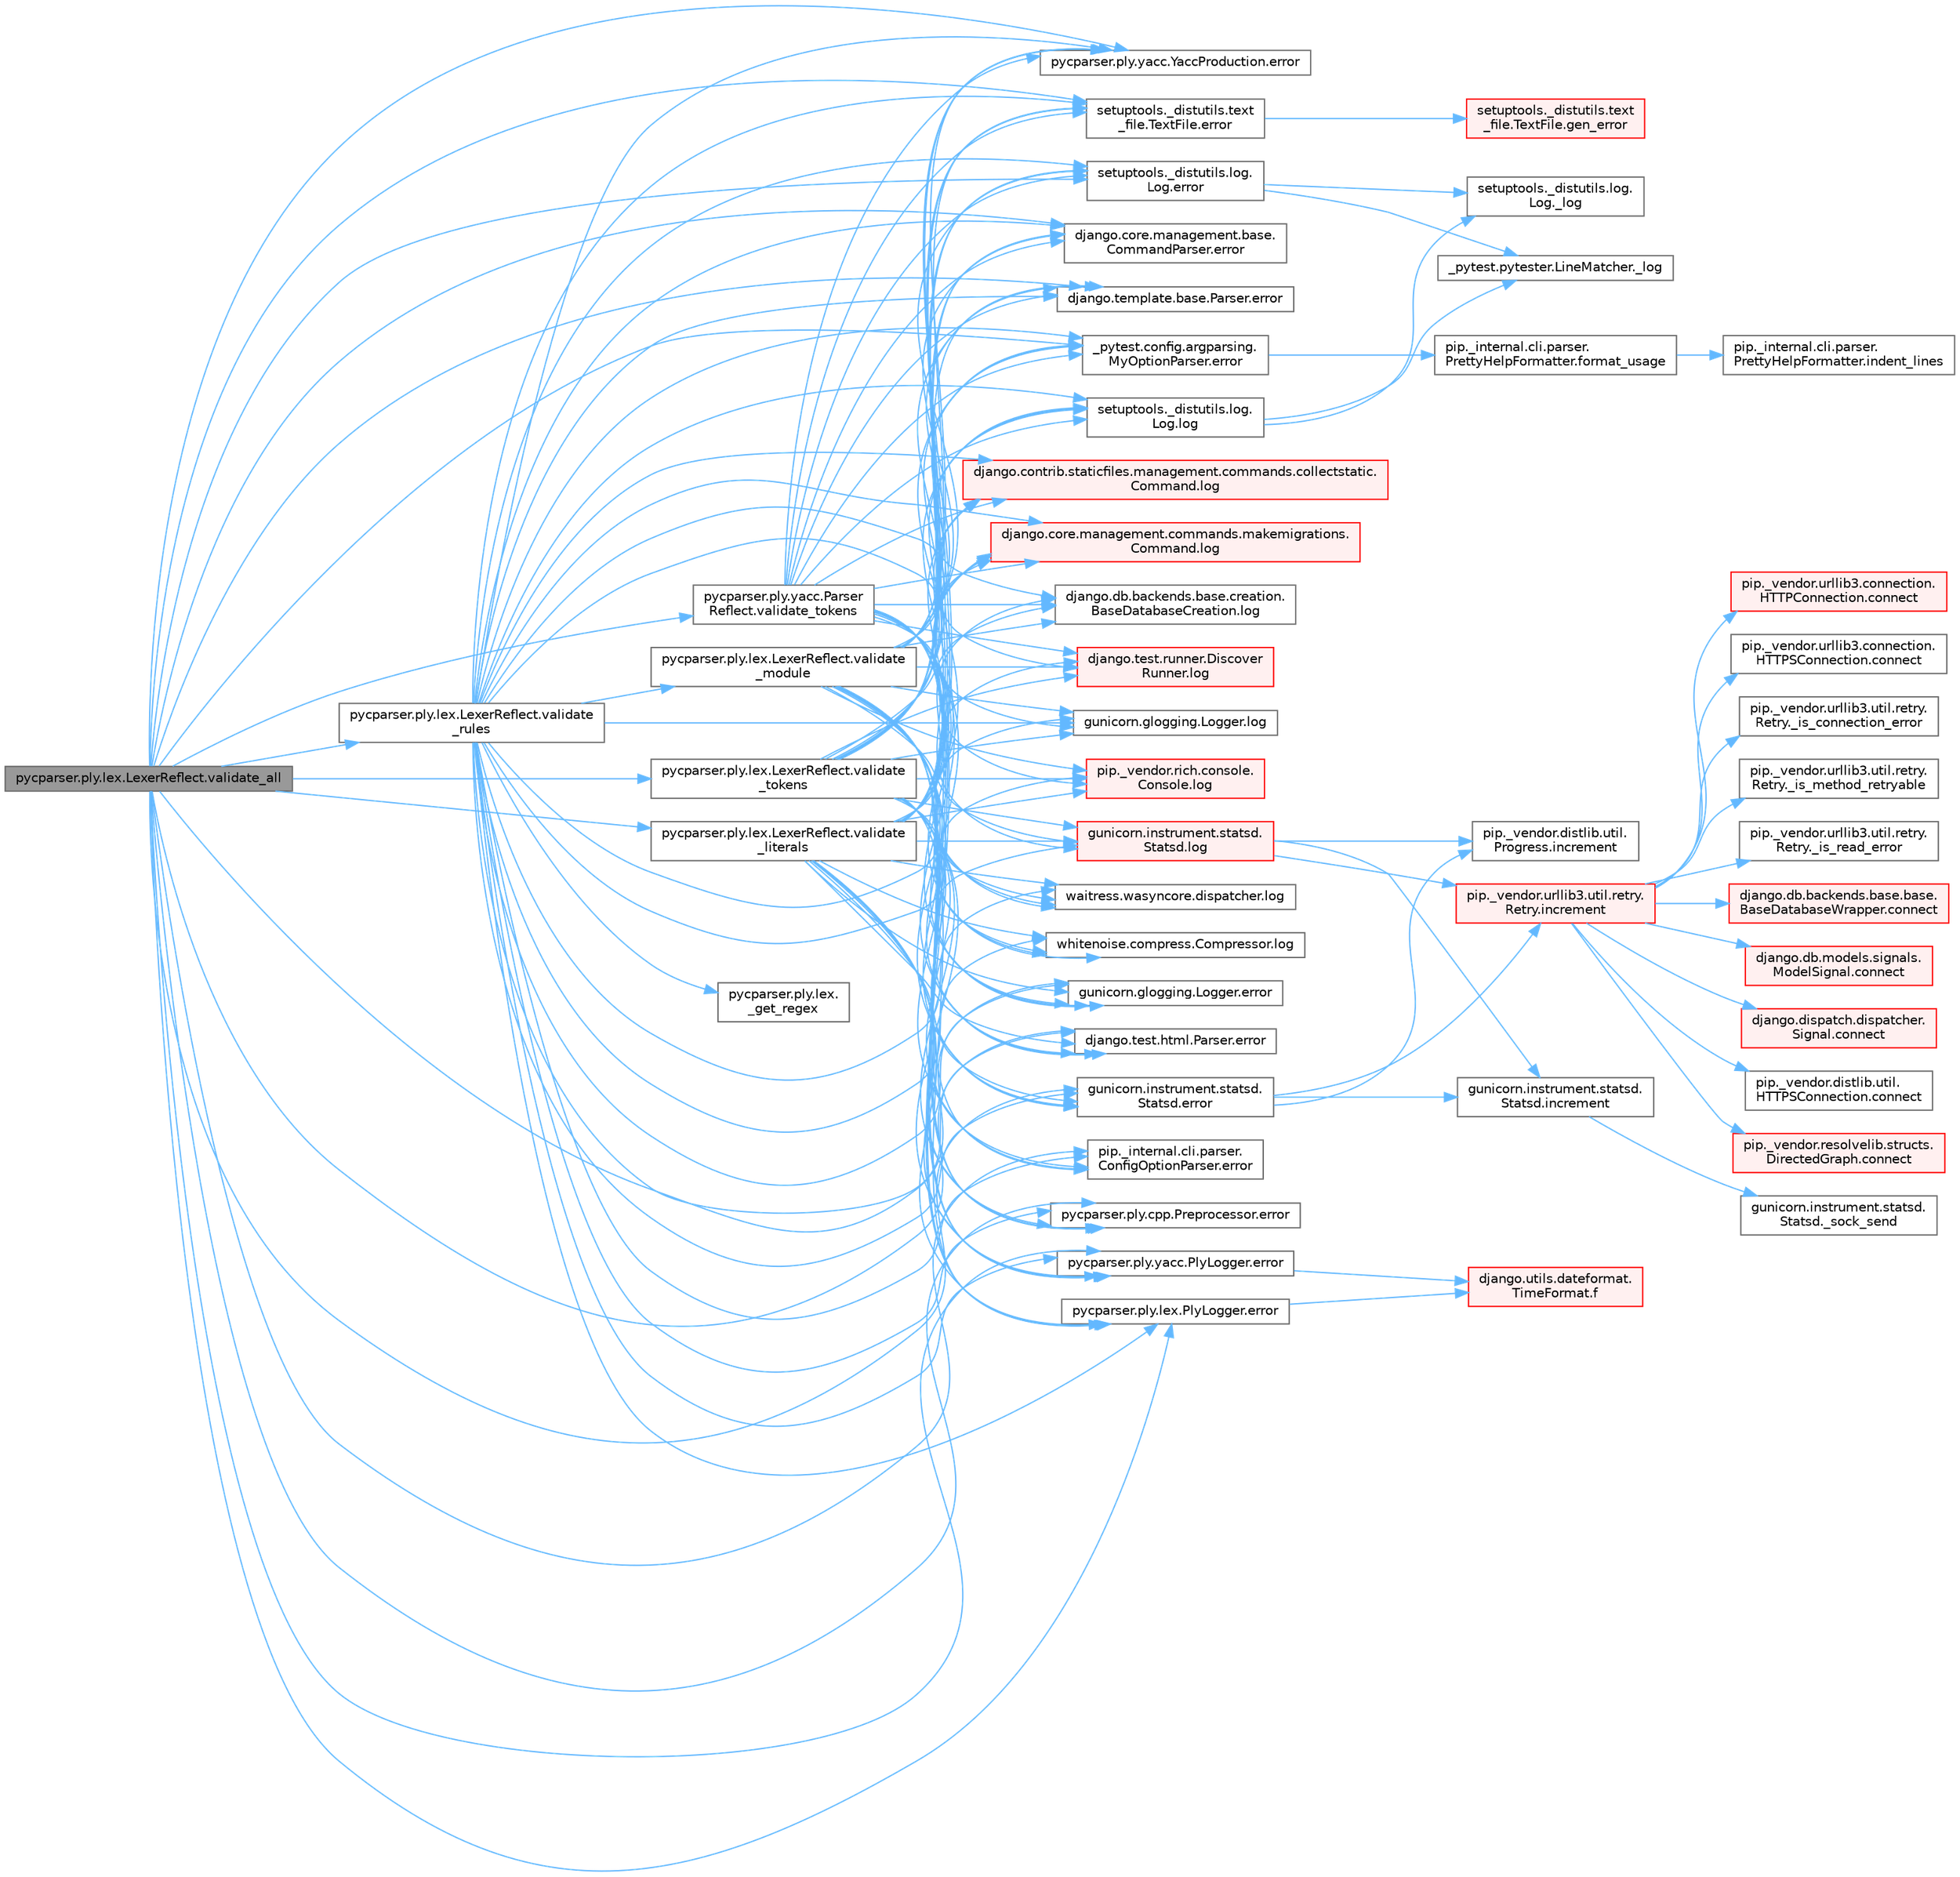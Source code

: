 digraph "pycparser.ply.lex.LexerReflect.validate_all"
{
 // LATEX_PDF_SIZE
  bgcolor="transparent";
  edge [fontname=Helvetica,fontsize=10,labelfontname=Helvetica,labelfontsize=10];
  node [fontname=Helvetica,fontsize=10,shape=box,height=0.2,width=0.4];
  rankdir="LR";
  Node1 [id="Node000001",label="pycparser.ply.lex.LexerReflect.validate_all",height=0.2,width=0.4,color="gray40", fillcolor="grey60", style="filled", fontcolor="black",tooltip=" "];
  Node1 -> Node2 [id="edge1_Node000001_Node000002",color="steelblue1",style="solid",tooltip=" "];
  Node2 [id="Node000002",label="_pytest.config.argparsing.\lMyOptionParser.error",height=0.2,width=0.4,color="grey40", fillcolor="white", style="filled",URL="$class__pytest_1_1config_1_1argparsing_1_1_my_option_parser.html#afa605e3b10b021d3192df596a2af55e4",tooltip=" "];
  Node2 -> Node3 [id="edge2_Node000002_Node000003",color="steelblue1",style="solid",tooltip=" "];
  Node3 [id="Node000003",label="pip._internal.cli.parser.\lPrettyHelpFormatter.format_usage",height=0.2,width=0.4,color="grey40", fillcolor="white", style="filled",URL="$classpip_1_1__internal_1_1cli_1_1parser_1_1_pretty_help_formatter.html#af51742b7ae0565bf16937b783af62fb1",tooltip=" "];
  Node3 -> Node4 [id="edge3_Node000003_Node000004",color="steelblue1",style="solid",tooltip=" "];
  Node4 [id="Node000004",label="pip._internal.cli.parser.\lPrettyHelpFormatter.indent_lines",height=0.2,width=0.4,color="grey40", fillcolor="white", style="filled",URL="$classpip_1_1__internal_1_1cli_1_1parser_1_1_pretty_help_formatter.html#aff7c640d960887731811a57f930f99b9",tooltip=" "];
  Node1 -> Node5 [id="edge4_Node000001_Node000005",color="steelblue1",style="solid",tooltip=" "];
  Node5 [id="Node000005",label="django.core.management.base.\lCommandParser.error",height=0.2,width=0.4,color="grey40", fillcolor="white", style="filled",URL="$classdjango_1_1core_1_1management_1_1base_1_1_command_parser.html#a8f60524680d1e5c70de7800e59578073",tooltip=" "];
  Node1 -> Node6 [id="edge5_Node000001_Node000006",color="steelblue1",style="solid",tooltip=" "];
  Node6 [id="Node000006",label="django.template.base.Parser.error",height=0.2,width=0.4,color="grey40", fillcolor="white", style="filled",URL="$classdjango_1_1template_1_1base_1_1_parser.html#ad75d5d46d6b8210f6e4dbab08ed53012",tooltip=" "];
  Node1 -> Node7 [id="edge6_Node000001_Node000007",color="steelblue1",style="solid",tooltip=" "];
  Node7 [id="Node000007",label="django.test.html.Parser.error",height=0.2,width=0.4,color="grey40", fillcolor="white", style="filled",URL="$classdjango_1_1test_1_1html_1_1_parser.html#a458164a9296ceed891d67f5fca97ac67",tooltip=" "];
  Node1 -> Node8 [id="edge7_Node000001_Node000008",color="steelblue1",style="solid",tooltip=" "];
  Node8 [id="Node000008",label="gunicorn.glogging.Logger.error",height=0.2,width=0.4,color="grey40", fillcolor="white", style="filled",URL="$classgunicorn_1_1glogging_1_1_logger.html#aeecb84dbc46a550d08e0ae8618d8b72c",tooltip=" "];
  Node1 -> Node9 [id="edge8_Node000001_Node000009",color="steelblue1",style="solid",tooltip=" "];
  Node9 [id="Node000009",label="gunicorn.instrument.statsd.\lStatsd.error",height=0.2,width=0.4,color="grey40", fillcolor="white", style="filled",URL="$classgunicorn_1_1instrument_1_1statsd_1_1_statsd.html#a00ca379c910e5842719e48e617504c12",tooltip=" "];
  Node9 -> Node10 [id="edge9_Node000009_Node000010",color="steelblue1",style="solid",tooltip=" "];
  Node10 [id="Node000010",label="gunicorn.instrument.statsd.\lStatsd.increment",height=0.2,width=0.4,color="grey40", fillcolor="white", style="filled",URL="$classgunicorn_1_1instrument_1_1statsd_1_1_statsd.html#a5527687726a051a5182ee13a842b08fd",tooltip=" "];
  Node10 -> Node11 [id="edge10_Node000010_Node000011",color="steelblue1",style="solid",tooltip=" "];
  Node11 [id="Node000011",label="gunicorn.instrument.statsd.\lStatsd._sock_send",height=0.2,width=0.4,color="grey40", fillcolor="white", style="filled",URL="$classgunicorn_1_1instrument_1_1statsd_1_1_statsd.html#a7a4a1b56ea564914ea1ca82d1004b779",tooltip=" "];
  Node9 -> Node12 [id="edge11_Node000009_Node000012",color="steelblue1",style="solid",tooltip=" "];
  Node12 [id="Node000012",label="pip._vendor.distlib.util.\lProgress.increment",height=0.2,width=0.4,color="grey40", fillcolor="white", style="filled",URL="$classpip_1_1__vendor_1_1distlib_1_1util_1_1_progress.html#a197ffd4ac8a74898742a6cde5b4c5466",tooltip=" "];
  Node9 -> Node13 [id="edge12_Node000009_Node000013",color="steelblue1",style="solid",tooltip=" "];
  Node13 [id="Node000013",label="pip._vendor.urllib3.util.retry.\lRetry.increment",height=0.2,width=0.4,color="red", fillcolor="#FFF0F0", style="filled",URL="$classpip_1_1__vendor_1_1urllib3_1_1util_1_1retry_1_1_retry.html#a88dd993ccb2ef4b2bfa9ad0571374b12",tooltip=" "];
  Node13 -> Node14 [id="edge13_Node000013_Node000014",color="steelblue1",style="solid",tooltip=" "];
  Node14 [id="Node000014",label="pip._vendor.urllib3.util.retry.\lRetry._is_connection_error",height=0.2,width=0.4,color="grey40", fillcolor="white", style="filled",URL="$classpip_1_1__vendor_1_1urllib3_1_1util_1_1retry_1_1_retry.html#af9157a0cb7ff9ff1545c47689060cae3",tooltip=" "];
  Node13 -> Node15 [id="edge14_Node000013_Node000015",color="steelblue1",style="solid",tooltip=" "];
  Node15 [id="Node000015",label="pip._vendor.urllib3.util.retry.\lRetry._is_method_retryable",height=0.2,width=0.4,color="grey40", fillcolor="white", style="filled",URL="$classpip_1_1__vendor_1_1urllib3_1_1util_1_1retry_1_1_retry.html#a193e812f031d711640062670168b06d6",tooltip=" "];
  Node13 -> Node16 [id="edge15_Node000013_Node000016",color="steelblue1",style="solid",tooltip=" "];
  Node16 [id="Node000016",label="pip._vendor.urllib3.util.retry.\lRetry._is_read_error",height=0.2,width=0.4,color="grey40", fillcolor="white", style="filled",URL="$classpip_1_1__vendor_1_1urllib3_1_1util_1_1retry_1_1_retry.html#a605705facbf670c41a7291387eb9d441",tooltip=" "];
  Node13 -> Node17 [id="edge16_Node000013_Node000017",color="steelblue1",style="solid",tooltip=" "];
  Node17 [id="Node000017",label="django.db.backends.base.base.\lBaseDatabaseWrapper.connect",height=0.2,width=0.4,color="red", fillcolor="#FFF0F0", style="filled",URL="$classdjango_1_1db_1_1backends_1_1base_1_1base_1_1_base_database_wrapper.html#a7b64171260c3bf790ed1f563fe48ec35",tooltip=" "];
  Node13 -> Node4482 [id="edge17_Node000013_Node004482",color="steelblue1",style="solid",tooltip=" "];
  Node4482 [id="Node004482",label="django.db.models.signals.\lModelSignal.connect",height=0.2,width=0.4,color="red", fillcolor="#FFF0F0", style="filled",URL="$classdjango_1_1db_1_1models_1_1signals_1_1_model_signal.html#a9f30fd9b11c3da129cef5ed15df81e6e",tooltip=" "];
  Node13 -> Node4484 [id="edge18_Node000013_Node004484",color="steelblue1",style="solid",tooltip=" "];
  Node4484 [id="Node004484",label="django.dispatch.dispatcher.\lSignal.connect",height=0.2,width=0.4,color="red", fillcolor="#FFF0F0", style="filled",URL="$classdjango_1_1dispatch_1_1dispatcher_1_1_signal.html#ad0c09a102ff82630078b9fd5af4e0d0d",tooltip=" "];
  Node13 -> Node4485 [id="edge19_Node000013_Node004485",color="steelblue1",style="solid",tooltip=" "];
  Node4485 [id="Node004485",label="pip._vendor.distlib.util.\lHTTPSConnection.connect",height=0.2,width=0.4,color="grey40", fillcolor="white", style="filled",URL="$classpip_1_1__vendor_1_1distlib_1_1util_1_1_h_t_t_p_s_connection.html#a1f7ef8f789419a2afad1cc5117d95bc6",tooltip=" "];
  Node13 -> Node4486 [id="edge20_Node000013_Node004486",color="steelblue1",style="solid",tooltip=" "];
  Node4486 [id="Node004486",label="pip._vendor.resolvelib.structs.\lDirectedGraph.connect",height=0.2,width=0.4,color="red", fillcolor="#FFF0F0", style="filled",URL="$classpip_1_1__vendor_1_1resolvelib_1_1structs_1_1_directed_graph.html#a1eb430d00f36fac07a490c7779d31575",tooltip=" "];
  Node13 -> Node4487 [id="edge21_Node000013_Node004487",color="steelblue1",style="solid",tooltip=" "];
  Node4487 [id="Node004487",label="pip._vendor.urllib3.connection.\lHTTPConnection.connect",height=0.2,width=0.4,color="red", fillcolor="#FFF0F0", style="filled",URL="$classpip_1_1__vendor_1_1urllib3_1_1connection_1_1_h_t_t_p_connection.html#afbfafe5a6942dc8e02a727a6f5eb2244",tooltip=" "];
  Node13 -> Node4490 [id="edge22_Node000013_Node004490",color="steelblue1",style="solid",tooltip=" "];
  Node4490 [id="Node004490",label="pip._vendor.urllib3.connection.\lHTTPSConnection.connect",height=0.2,width=0.4,color="grey40", fillcolor="white", style="filled",URL="$classpip_1_1__vendor_1_1urllib3_1_1connection_1_1_h_t_t_p_s_connection.html#a4dad4b6496c3f029196c78b991f57c03",tooltip=" "];
  Node1 -> Node3134 [id="edge23_Node000001_Node003134",color="steelblue1",style="solid",tooltip=" "];
  Node3134 [id="Node003134",label="pip._internal.cli.parser.\lConfigOptionParser.error",height=0.2,width=0.4,color="grey40", fillcolor="white", style="filled",URL="$classpip_1_1__internal_1_1cli_1_1parser_1_1_config_option_parser.html#a7f476706a72ac9c0f9862fff54f800b6",tooltip=" "];
  Node1 -> Node3135 [id="edge24_Node000001_Node003135",color="steelblue1",style="solid",tooltip=" "];
  Node3135 [id="Node003135",label="pycparser.ply.cpp.Preprocessor.error",height=0.2,width=0.4,color="grey40", fillcolor="white", style="filled",URL="$classpycparser_1_1ply_1_1cpp_1_1_preprocessor.html#a7e1ac62be845481431f1eba28c7c4dff",tooltip=" "];
  Node1 -> Node3136 [id="edge25_Node000001_Node003136",color="steelblue1",style="solid",tooltip=" "];
  Node3136 [id="Node003136",label="pycparser.ply.lex.PlyLogger.error",height=0.2,width=0.4,color="grey40", fillcolor="white", style="filled",URL="$classpycparser_1_1ply_1_1lex_1_1_ply_logger.html#acd6be9709e7b404943ae36e163141b25",tooltip=" "];
  Node3136 -> Node3137 [id="edge26_Node003136_Node003137",color="steelblue1",style="solid",tooltip=" "];
  Node3137 [id="Node003137",label="django.utils.dateformat.\lTimeFormat.f",height=0.2,width=0.4,color="red", fillcolor="#FFF0F0", style="filled",URL="$classdjango_1_1utils_1_1dateformat_1_1_time_format.html#a917dbc4f3103e5d9dd416fce475b48a8",tooltip=" "];
  Node1 -> Node3138 [id="edge27_Node000001_Node003138",color="steelblue1",style="solid",tooltip=" "];
  Node3138 [id="Node003138",label="pycparser.ply.yacc.PlyLogger.error",height=0.2,width=0.4,color="grey40", fillcolor="white", style="filled",URL="$classpycparser_1_1ply_1_1yacc_1_1_ply_logger.html#af6aeffc66660a97dae0fbedefc30be02",tooltip=" "];
  Node3138 -> Node3137 [id="edge28_Node003138_Node003137",color="steelblue1",style="solid",tooltip=" "];
  Node1 -> Node3139 [id="edge29_Node000001_Node003139",color="steelblue1",style="solid",tooltip=" "];
  Node3139 [id="Node003139",label="pycparser.ply.yacc.YaccProduction.error",height=0.2,width=0.4,color="grey40", fillcolor="white", style="filled",URL="$classpycparser_1_1ply_1_1yacc_1_1_yacc_production.html#afad8b69a6e498ad76e964d1d258fec4b",tooltip=" "];
  Node1 -> Node3140 [id="edge30_Node000001_Node003140",color="steelblue1",style="solid",tooltip=" "];
  Node3140 [id="Node003140",label="setuptools._distutils.log.\lLog.error",height=0.2,width=0.4,color="grey40", fillcolor="white", style="filled",URL="$classsetuptools_1_1__distutils_1_1log_1_1_log.html#a7bd864699d7c02ad3de0c09a76dee94f",tooltip=" "];
  Node3140 -> Node1288 [id="edge31_Node003140_Node001288",color="steelblue1",style="solid",tooltip=" "];
  Node1288 [id="Node001288",label="_pytest.pytester.LineMatcher._log",height=0.2,width=0.4,color="grey40", fillcolor="white", style="filled",URL="$class__pytest_1_1pytester_1_1_line_matcher.html#a8783ff706e976340d529c3c012831254",tooltip=" "];
  Node3140 -> Node1289 [id="edge32_Node003140_Node001289",color="steelblue1",style="solid",tooltip=" "];
  Node1289 [id="Node001289",label="setuptools._distutils.log.\lLog._log",height=0.2,width=0.4,color="grey40", fillcolor="white", style="filled",URL="$classsetuptools_1_1__distutils_1_1log_1_1_log.html#a4a1ffe6fd0ad53057d8ea48b2ca6e471",tooltip=" "];
  Node1 -> Node3141 [id="edge33_Node000001_Node003141",color="steelblue1",style="solid",tooltip=" "];
  Node3141 [id="Node003141",label="setuptools._distutils.text\l_file.TextFile.error",height=0.2,width=0.4,color="grey40", fillcolor="white", style="filled",URL="$classsetuptools_1_1__distutils_1_1text__file_1_1_text_file.html#a670e0e2eae86ae71f328552dfcf2f451",tooltip=" "];
  Node3141 -> Node2320 [id="edge34_Node003141_Node002320",color="steelblue1",style="solid",tooltip=" "];
  Node2320 [id="Node002320",label="setuptools._distutils.text\l_file.TextFile.gen_error",height=0.2,width=0.4,color="red", fillcolor="#FFF0F0", style="filled",URL="$classsetuptools_1_1__distutils_1_1text__file_1_1_text_file.html#a9991fa038bd382ef25b2e21b0dcc422d",tooltip=" "];
  Node1 -> Node4526 [id="edge35_Node000001_Node004526",color="steelblue1",style="solid",tooltip=" "];
  Node4526 [id="Node004526",label="pycparser.ply.lex.LexerReflect.validate\l_literals",height=0.2,width=0.4,color="grey40", fillcolor="white", style="filled",URL="$classpycparser_1_1ply_1_1lex_1_1_lexer_reflect.html#a7797d2874e80da683e656d5ba97f4a11",tooltip=" "];
  Node4526 -> Node2 [id="edge36_Node004526_Node000002",color="steelblue1",style="solid",tooltip=" "];
  Node4526 -> Node5 [id="edge37_Node004526_Node000005",color="steelblue1",style="solid",tooltip=" "];
  Node4526 -> Node6 [id="edge38_Node004526_Node000006",color="steelblue1",style="solid",tooltip=" "];
  Node4526 -> Node7 [id="edge39_Node004526_Node000007",color="steelblue1",style="solid",tooltip=" "];
  Node4526 -> Node8 [id="edge40_Node004526_Node000008",color="steelblue1",style="solid",tooltip=" "];
  Node4526 -> Node9 [id="edge41_Node004526_Node000009",color="steelblue1",style="solid",tooltip=" "];
  Node4526 -> Node3134 [id="edge42_Node004526_Node003134",color="steelblue1",style="solid",tooltip=" "];
  Node4526 -> Node3135 [id="edge43_Node004526_Node003135",color="steelblue1",style="solid",tooltip=" "];
  Node4526 -> Node3136 [id="edge44_Node004526_Node003136",color="steelblue1",style="solid",tooltip=" "];
  Node4526 -> Node3138 [id="edge45_Node004526_Node003138",color="steelblue1",style="solid",tooltip=" "];
  Node4526 -> Node3139 [id="edge46_Node004526_Node003139",color="steelblue1",style="solid",tooltip=" "];
  Node4526 -> Node3140 [id="edge47_Node004526_Node003140",color="steelblue1",style="solid",tooltip=" "];
  Node4526 -> Node3141 [id="edge48_Node004526_Node003141",color="steelblue1",style="solid",tooltip=" "];
  Node4526 -> Node1118 [id="edge49_Node004526_Node001118",color="steelblue1",style="solid",tooltip=" "];
  Node1118 [id="Node001118",label="django.contrib.staticfiles.management.commands.collectstatic.\lCommand.log",height=0.2,width=0.4,color="red", fillcolor="#FFF0F0", style="filled",URL="$classdjango_1_1contrib_1_1staticfiles_1_1management_1_1commands_1_1collectstatic_1_1_command.html#a0e93191b90ee0993e3286343d0b2de0e",tooltip=" "];
  Node4526 -> Node1120 [id="edge50_Node004526_Node001120",color="steelblue1",style="solid",tooltip=" "];
  Node1120 [id="Node001120",label="django.core.management.commands.makemigrations.\lCommand.log",height=0.2,width=0.4,color="red", fillcolor="#FFF0F0", style="filled",URL="$classdjango_1_1core_1_1management_1_1commands_1_1makemigrations_1_1_command.html#a0409d121552878a7416460dba8274880",tooltip=" "];
  Node4526 -> Node1122 [id="edge51_Node004526_Node001122",color="steelblue1",style="solid",tooltip=" "];
  Node1122 [id="Node001122",label="django.db.backends.base.creation.\lBaseDatabaseCreation.log",height=0.2,width=0.4,color="grey40", fillcolor="white", style="filled",URL="$classdjango_1_1db_1_1backends_1_1base_1_1creation_1_1_base_database_creation.html#ac297ec931db5ec68c271ec0d91be7183",tooltip=" "];
  Node4526 -> Node1123 [id="edge52_Node004526_Node001123",color="steelblue1",style="solid",tooltip=" "];
  Node1123 [id="Node001123",label="django.test.runner.Discover\lRunner.log",height=0.2,width=0.4,color="red", fillcolor="#FFF0F0", style="filled",URL="$classdjango_1_1test_1_1runner_1_1_discover_runner.html#af5ad8e2895b3f0c5e0a6d7113199d641",tooltip=" "];
  Node4526 -> Node1124 [id="edge53_Node004526_Node001124",color="steelblue1",style="solid",tooltip=" "];
  Node1124 [id="Node001124",label="gunicorn.glogging.Logger.log",height=0.2,width=0.4,color="grey40", fillcolor="white", style="filled",URL="$classgunicorn_1_1glogging_1_1_logger.html#ad6941dede526094643dd02c53c3449b0",tooltip=" "];
  Node4526 -> Node1125 [id="edge54_Node004526_Node001125",color="steelblue1",style="solid",tooltip=" "];
  Node1125 [id="Node001125",label="gunicorn.instrument.statsd.\lStatsd.log",height=0.2,width=0.4,color="red", fillcolor="#FFF0F0", style="filled",URL="$classgunicorn_1_1instrument_1_1statsd_1_1_statsd.html#ab99145cf0b7c66dbcebcbdcbd44b4953",tooltip=" "];
  Node1125 -> Node10 [id="edge55_Node001125_Node000010",color="steelblue1",style="solid",tooltip=" "];
  Node1125 -> Node12 [id="edge56_Node001125_Node000012",color="steelblue1",style="solid",tooltip=" "];
  Node1125 -> Node13 [id="edge57_Node001125_Node000013",color="steelblue1",style="solid",tooltip=" "];
  Node4526 -> Node1128 [id="edge58_Node004526_Node001128",color="steelblue1",style="solid",tooltip=" "];
  Node1128 [id="Node001128",label="pip._vendor.rich.console.\lConsole.log",height=0.2,width=0.4,color="red", fillcolor="#FFF0F0", style="filled",URL="$classpip_1_1__vendor_1_1rich_1_1console_1_1_console.html#af9c77e39f9413fc2b134c60cfa23b0f1",tooltip=" "];
  Node4526 -> Node1287 [id="edge59_Node004526_Node001287",color="steelblue1",style="solid",tooltip=" "];
  Node1287 [id="Node001287",label="setuptools._distutils.log.\lLog.log",height=0.2,width=0.4,color="grey40", fillcolor="white", style="filled",URL="$classsetuptools_1_1__distutils_1_1log_1_1_log.html#af651bf90098b3f6c9f3913b91f0eda70",tooltip=" "];
  Node1287 -> Node1288 [id="edge60_Node001287_Node001288",color="steelblue1",style="solid",tooltip=" "];
  Node1287 -> Node1289 [id="edge61_Node001287_Node001289",color="steelblue1",style="solid",tooltip=" "];
  Node4526 -> Node1290 [id="edge62_Node004526_Node001290",color="steelblue1",style="solid",tooltip=" "];
  Node1290 [id="Node001290",label="waitress.wasyncore.dispatcher.log",height=0.2,width=0.4,color="grey40", fillcolor="white", style="filled",URL="$classwaitress_1_1wasyncore_1_1dispatcher.html#ab4786338f40a0cf9e9df45b57d4c0a63",tooltip=" "];
  Node4526 -> Node1291 [id="edge63_Node004526_Node001291",color="steelblue1",style="solid",tooltip=" "];
  Node1291 [id="Node001291",label="whitenoise.compress.Compressor.log",height=0.2,width=0.4,color="grey40", fillcolor="white", style="filled",URL="$classwhitenoise_1_1compress_1_1_compressor.html#aa70a9f98a4387e4d394529c17cdbee27",tooltip=" "];
  Node1 -> Node4527 [id="edge64_Node000001_Node004527",color="steelblue1",style="solid",tooltip=" "];
  Node4527 [id="Node004527",label="pycparser.ply.lex.LexerReflect.validate\l_rules",height=0.2,width=0.4,color="grey40", fillcolor="white", style="filled",URL="$classpycparser_1_1ply_1_1lex_1_1_lexer_reflect.html#a16c717b08e8dfb81b432995308be295a",tooltip=" "];
  Node4527 -> Node4528 [id="edge65_Node004527_Node004528",color="steelblue1",style="solid",tooltip=" "];
  Node4528 [id="Node004528",label="pycparser.ply.lex.\l_get_regex",height=0.2,width=0.4,color="grey40", fillcolor="white", style="filled",URL="$namespacepycparser_1_1ply_1_1lex.html#a4308fa96da31b98b246008536df75aeb",tooltip=" "];
  Node4527 -> Node2 [id="edge66_Node004527_Node000002",color="steelblue1",style="solid",tooltip=" "];
  Node4527 -> Node5 [id="edge67_Node004527_Node000005",color="steelblue1",style="solid",tooltip=" "];
  Node4527 -> Node6 [id="edge68_Node004527_Node000006",color="steelblue1",style="solid",tooltip=" "];
  Node4527 -> Node7 [id="edge69_Node004527_Node000007",color="steelblue1",style="solid",tooltip=" "];
  Node4527 -> Node8 [id="edge70_Node004527_Node000008",color="steelblue1",style="solid",tooltip=" "];
  Node4527 -> Node9 [id="edge71_Node004527_Node000009",color="steelblue1",style="solid",tooltip=" "];
  Node4527 -> Node3134 [id="edge72_Node004527_Node003134",color="steelblue1",style="solid",tooltip=" "];
  Node4527 -> Node3135 [id="edge73_Node004527_Node003135",color="steelblue1",style="solid",tooltip=" "];
  Node4527 -> Node3136 [id="edge74_Node004527_Node003136",color="steelblue1",style="solid",tooltip=" "];
  Node4527 -> Node3138 [id="edge75_Node004527_Node003138",color="steelblue1",style="solid",tooltip=" "];
  Node4527 -> Node3139 [id="edge76_Node004527_Node003139",color="steelblue1",style="solid",tooltip=" "];
  Node4527 -> Node3140 [id="edge77_Node004527_Node003140",color="steelblue1",style="solid",tooltip=" "];
  Node4527 -> Node3141 [id="edge78_Node004527_Node003141",color="steelblue1",style="solid",tooltip=" "];
  Node4527 -> Node1118 [id="edge79_Node004527_Node001118",color="steelblue1",style="solid",tooltip=" "];
  Node4527 -> Node1120 [id="edge80_Node004527_Node001120",color="steelblue1",style="solid",tooltip=" "];
  Node4527 -> Node1122 [id="edge81_Node004527_Node001122",color="steelblue1",style="solid",tooltip=" "];
  Node4527 -> Node1123 [id="edge82_Node004527_Node001123",color="steelblue1",style="solid",tooltip=" "];
  Node4527 -> Node1124 [id="edge83_Node004527_Node001124",color="steelblue1",style="solid",tooltip=" "];
  Node4527 -> Node1125 [id="edge84_Node004527_Node001125",color="steelblue1",style="solid",tooltip=" "];
  Node4527 -> Node1128 [id="edge85_Node004527_Node001128",color="steelblue1",style="solid",tooltip=" "];
  Node4527 -> Node1287 [id="edge86_Node004527_Node001287",color="steelblue1",style="solid",tooltip=" "];
  Node4527 -> Node1290 [id="edge87_Node004527_Node001290",color="steelblue1",style="solid",tooltip=" "];
  Node4527 -> Node1291 [id="edge88_Node004527_Node001291",color="steelblue1",style="solid",tooltip=" "];
  Node4527 -> Node4529 [id="edge89_Node004527_Node004529",color="steelblue1",style="solid",tooltip=" "];
  Node4529 [id="Node004529",label="pycparser.ply.lex.LexerReflect.validate\l_module",height=0.2,width=0.4,color="grey40", fillcolor="white", style="filled",URL="$classpycparser_1_1ply_1_1lex_1_1_lexer_reflect.html#ac4c78bbfe7d389bff02bd7fb7222d4f9",tooltip=" "];
  Node4529 -> Node2 [id="edge90_Node004529_Node000002",color="steelblue1",style="solid",tooltip=" "];
  Node4529 -> Node5 [id="edge91_Node004529_Node000005",color="steelblue1",style="solid",tooltip=" "];
  Node4529 -> Node6 [id="edge92_Node004529_Node000006",color="steelblue1",style="solid",tooltip=" "];
  Node4529 -> Node7 [id="edge93_Node004529_Node000007",color="steelblue1",style="solid",tooltip=" "];
  Node4529 -> Node8 [id="edge94_Node004529_Node000008",color="steelblue1",style="solid",tooltip=" "];
  Node4529 -> Node9 [id="edge95_Node004529_Node000009",color="steelblue1",style="solid",tooltip=" "];
  Node4529 -> Node3134 [id="edge96_Node004529_Node003134",color="steelblue1",style="solid",tooltip=" "];
  Node4529 -> Node3135 [id="edge97_Node004529_Node003135",color="steelblue1",style="solid",tooltip=" "];
  Node4529 -> Node3136 [id="edge98_Node004529_Node003136",color="steelblue1",style="solid",tooltip=" "];
  Node4529 -> Node3138 [id="edge99_Node004529_Node003138",color="steelblue1",style="solid",tooltip=" "];
  Node4529 -> Node3139 [id="edge100_Node004529_Node003139",color="steelblue1",style="solid",tooltip=" "];
  Node4529 -> Node3140 [id="edge101_Node004529_Node003140",color="steelblue1",style="solid",tooltip=" "];
  Node4529 -> Node3141 [id="edge102_Node004529_Node003141",color="steelblue1",style="solid",tooltip=" "];
  Node4529 -> Node1118 [id="edge103_Node004529_Node001118",color="steelblue1",style="solid",tooltip=" "];
  Node4529 -> Node1120 [id="edge104_Node004529_Node001120",color="steelblue1",style="solid",tooltip=" "];
  Node4529 -> Node1122 [id="edge105_Node004529_Node001122",color="steelblue1",style="solid",tooltip=" "];
  Node4529 -> Node1123 [id="edge106_Node004529_Node001123",color="steelblue1",style="solid",tooltip=" "];
  Node4529 -> Node1124 [id="edge107_Node004529_Node001124",color="steelblue1",style="solid",tooltip=" "];
  Node4529 -> Node1125 [id="edge108_Node004529_Node001125",color="steelblue1",style="solid",tooltip=" "];
  Node4529 -> Node1128 [id="edge109_Node004529_Node001128",color="steelblue1",style="solid",tooltip=" "];
  Node4529 -> Node1287 [id="edge110_Node004529_Node001287",color="steelblue1",style="solid",tooltip=" "];
  Node4529 -> Node1290 [id="edge111_Node004529_Node001290",color="steelblue1",style="solid",tooltip=" "];
  Node4529 -> Node1291 [id="edge112_Node004529_Node001291",color="steelblue1",style="solid",tooltip=" "];
  Node1 -> Node4530 [id="edge113_Node000001_Node004530",color="steelblue1",style="solid",tooltip=" "];
  Node4530 [id="Node004530",label="pycparser.ply.lex.LexerReflect.validate\l_tokens",height=0.2,width=0.4,color="grey40", fillcolor="white", style="filled",URL="$classpycparser_1_1ply_1_1lex_1_1_lexer_reflect.html#a4bdc9e539877f748edefcd978105615b",tooltip=" "];
  Node4530 -> Node2 [id="edge114_Node004530_Node000002",color="steelblue1",style="solid",tooltip=" "];
  Node4530 -> Node5 [id="edge115_Node004530_Node000005",color="steelblue1",style="solid",tooltip=" "];
  Node4530 -> Node6 [id="edge116_Node004530_Node000006",color="steelblue1",style="solid",tooltip=" "];
  Node4530 -> Node7 [id="edge117_Node004530_Node000007",color="steelblue1",style="solid",tooltip=" "];
  Node4530 -> Node8 [id="edge118_Node004530_Node000008",color="steelblue1",style="solid",tooltip=" "];
  Node4530 -> Node9 [id="edge119_Node004530_Node000009",color="steelblue1",style="solid",tooltip=" "];
  Node4530 -> Node3134 [id="edge120_Node004530_Node003134",color="steelblue1",style="solid",tooltip=" "];
  Node4530 -> Node3135 [id="edge121_Node004530_Node003135",color="steelblue1",style="solid",tooltip=" "];
  Node4530 -> Node3136 [id="edge122_Node004530_Node003136",color="steelblue1",style="solid",tooltip=" "];
  Node4530 -> Node3138 [id="edge123_Node004530_Node003138",color="steelblue1",style="solid",tooltip=" "];
  Node4530 -> Node3139 [id="edge124_Node004530_Node003139",color="steelblue1",style="solid",tooltip=" "];
  Node4530 -> Node3140 [id="edge125_Node004530_Node003140",color="steelblue1",style="solid",tooltip=" "];
  Node4530 -> Node3141 [id="edge126_Node004530_Node003141",color="steelblue1",style="solid",tooltip=" "];
  Node4530 -> Node1118 [id="edge127_Node004530_Node001118",color="steelblue1",style="solid",tooltip=" "];
  Node4530 -> Node1120 [id="edge128_Node004530_Node001120",color="steelblue1",style="solid",tooltip=" "];
  Node4530 -> Node1122 [id="edge129_Node004530_Node001122",color="steelblue1",style="solid",tooltip=" "];
  Node4530 -> Node1123 [id="edge130_Node004530_Node001123",color="steelblue1",style="solid",tooltip=" "];
  Node4530 -> Node1124 [id="edge131_Node004530_Node001124",color="steelblue1",style="solid",tooltip=" "];
  Node4530 -> Node1125 [id="edge132_Node004530_Node001125",color="steelblue1",style="solid",tooltip=" "];
  Node4530 -> Node1128 [id="edge133_Node004530_Node001128",color="steelblue1",style="solid",tooltip=" "];
  Node4530 -> Node1287 [id="edge134_Node004530_Node001287",color="steelblue1",style="solid",tooltip=" "];
  Node4530 -> Node1290 [id="edge135_Node004530_Node001290",color="steelblue1",style="solid",tooltip=" "];
  Node4530 -> Node1291 [id="edge136_Node004530_Node001291",color="steelblue1",style="solid",tooltip=" "];
  Node1 -> Node4531 [id="edge137_Node000001_Node004531",color="steelblue1",style="solid",tooltip=" "];
  Node4531 [id="Node004531",label="pycparser.ply.yacc.Parser\lReflect.validate_tokens",height=0.2,width=0.4,color="grey40", fillcolor="white", style="filled",URL="$classpycparser_1_1ply_1_1yacc_1_1_parser_reflect.html#a8fc22ab3debc6125e0b5cd26910f94f4",tooltip=" "];
  Node4531 -> Node2 [id="edge138_Node004531_Node000002",color="steelblue1",style="solid",tooltip=" "];
  Node4531 -> Node5 [id="edge139_Node004531_Node000005",color="steelblue1",style="solid",tooltip=" "];
  Node4531 -> Node6 [id="edge140_Node004531_Node000006",color="steelblue1",style="solid",tooltip=" "];
  Node4531 -> Node7 [id="edge141_Node004531_Node000007",color="steelblue1",style="solid",tooltip=" "];
  Node4531 -> Node8 [id="edge142_Node004531_Node000008",color="steelblue1",style="solid",tooltip=" "];
  Node4531 -> Node9 [id="edge143_Node004531_Node000009",color="steelblue1",style="solid",tooltip=" "];
  Node4531 -> Node3134 [id="edge144_Node004531_Node003134",color="steelblue1",style="solid",tooltip=" "];
  Node4531 -> Node3135 [id="edge145_Node004531_Node003135",color="steelblue1",style="solid",tooltip=" "];
  Node4531 -> Node3136 [id="edge146_Node004531_Node003136",color="steelblue1",style="solid",tooltip=" "];
  Node4531 -> Node3138 [id="edge147_Node004531_Node003138",color="steelblue1",style="solid",tooltip=" "];
  Node4531 -> Node3139 [id="edge148_Node004531_Node003139",color="steelblue1",style="solid",tooltip=" "];
  Node4531 -> Node3140 [id="edge149_Node004531_Node003140",color="steelblue1",style="solid",tooltip=" "];
  Node4531 -> Node3141 [id="edge150_Node004531_Node003141",color="steelblue1",style="solid",tooltip=" "];
  Node4531 -> Node1118 [id="edge151_Node004531_Node001118",color="steelblue1",style="solid",tooltip=" "];
  Node4531 -> Node1120 [id="edge152_Node004531_Node001120",color="steelblue1",style="solid",tooltip=" "];
  Node4531 -> Node1122 [id="edge153_Node004531_Node001122",color="steelblue1",style="solid",tooltip=" "];
  Node4531 -> Node1123 [id="edge154_Node004531_Node001123",color="steelblue1",style="solid",tooltip=" "];
  Node4531 -> Node1124 [id="edge155_Node004531_Node001124",color="steelblue1",style="solid",tooltip=" "];
  Node4531 -> Node1125 [id="edge156_Node004531_Node001125",color="steelblue1",style="solid",tooltip=" "];
  Node4531 -> Node1128 [id="edge157_Node004531_Node001128",color="steelblue1",style="solid",tooltip=" "];
  Node4531 -> Node1287 [id="edge158_Node004531_Node001287",color="steelblue1",style="solid",tooltip=" "];
  Node4531 -> Node1290 [id="edge159_Node004531_Node001290",color="steelblue1",style="solid",tooltip=" "];
  Node4531 -> Node1291 [id="edge160_Node004531_Node001291",color="steelblue1",style="solid",tooltip=" "];
}
